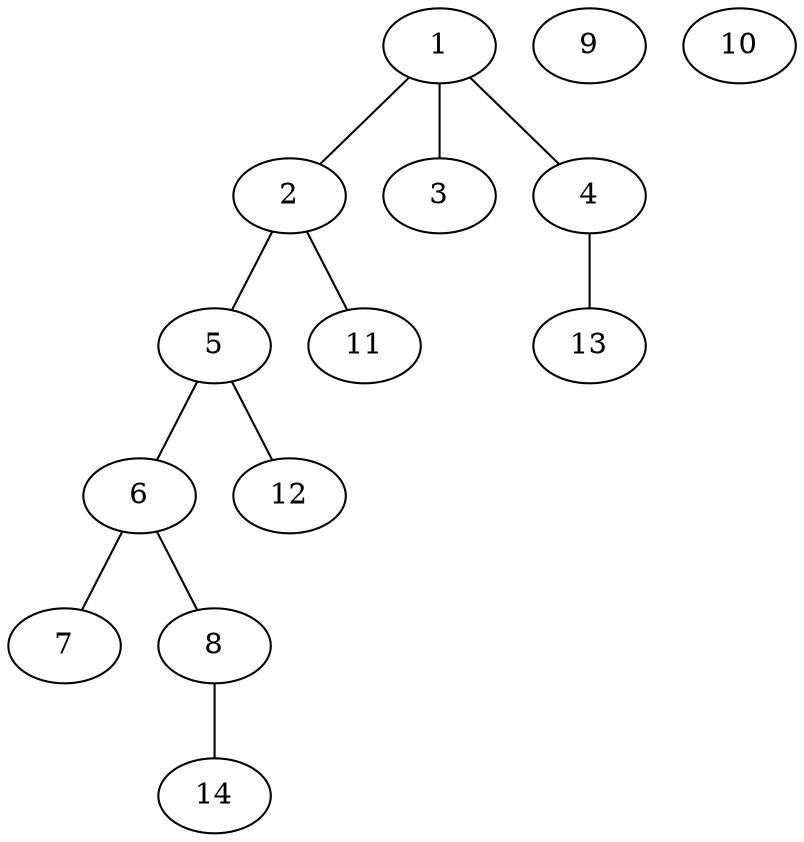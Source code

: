 graph molecule_222 {
	1	 [chem=C];
	2	 [chem=C];
	1 -- 2	 [valence=1];
	3	 [chem=O];
	1 -- 3	 [valence=2];
	4	 [chem=O];
	1 -- 4	 [valence=1];
	5	 [chem=C];
	2 -- 5	 [valence=2];
	11	 [chem=H];
	2 -- 11	 [valence=1];
	13	 [chem=H];
	4 -- 13	 [valence=1];
	6	 [chem=C];
	5 -- 6	 [valence=1];
	12	 [chem=H];
	5 -- 12	 [valence=1];
	7	 [chem=O];
	6 -- 7	 [valence=2];
	8	 [chem=O];
	6 -- 8	 [valence=1];
	14	 [chem=H];
	8 -- 14	 [valence=1];
	9	 [chem=Na];
	10	 [chem=Na];
}
